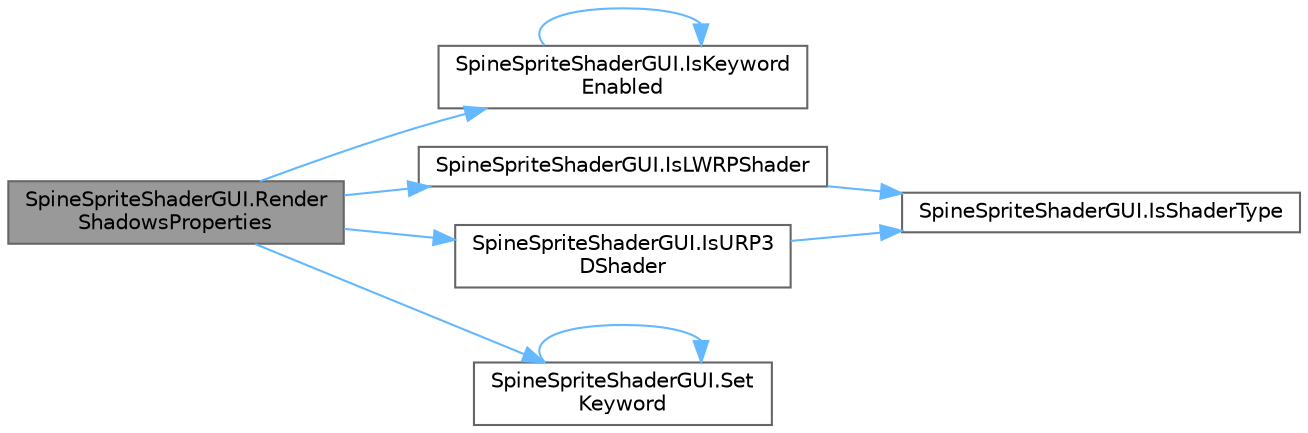 digraph "SpineSpriteShaderGUI.RenderShadowsProperties"
{
 // LATEX_PDF_SIZE
  bgcolor="transparent";
  edge [fontname=Helvetica,fontsize=10,labelfontname=Helvetica,labelfontsize=10];
  node [fontname=Helvetica,fontsize=10,shape=box,height=0.2,width=0.4];
  rankdir="LR";
  Node1 [id="Node000001",label="SpineSpriteShaderGUI.Render\lShadowsProperties",height=0.2,width=0.4,color="gray40", fillcolor="grey60", style="filled", fontcolor="black",tooltip=" "];
  Node1 -> Node2 [id="edge9_Node000001_Node000002",color="steelblue1",style="solid",tooltip=" "];
  Node2 [id="Node000002",label="SpineSpriteShaderGUI.IsKeyword\lEnabled",height=0.2,width=0.4,color="grey40", fillcolor="white", style="filled",URL="$class_spine_sprite_shader_g_u_i.html#a5b461cb09acd0100fcf9b7ae8780720e",tooltip=" "];
  Node2 -> Node2 [id="edge10_Node000002_Node000002",color="steelblue1",style="solid",tooltip=" "];
  Node1 -> Node3 [id="edge11_Node000001_Node000003",color="steelblue1",style="solid",tooltip=" "];
  Node3 [id="Node000003",label="SpineSpriteShaderGUI.IsLWRPShader",height=0.2,width=0.4,color="grey40", fillcolor="white", style="filled",URL="$class_spine_sprite_shader_g_u_i.html#a63513f6de872a43936a755a562a9b63d",tooltip=" "];
  Node3 -> Node4 [id="edge12_Node000003_Node000004",color="steelblue1",style="solid",tooltip=" "];
  Node4 [id="Node000004",label="SpineSpriteShaderGUI.IsShaderType",height=0.2,width=0.4,color="grey40", fillcolor="white", style="filled",URL="$class_spine_sprite_shader_g_u_i.html#acc33242ec4f2fdae410648a2347abfb4",tooltip=" "];
  Node1 -> Node5 [id="edge13_Node000001_Node000005",color="steelblue1",style="solid",tooltip=" "];
  Node5 [id="Node000005",label="SpineSpriteShaderGUI.IsURP3\lDShader",height=0.2,width=0.4,color="grey40", fillcolor="white", style="filled",URL="$class_spine_sprite_shader_g_u_i.html#afc42db207aeb352f9a26e49db5a29cad",tooltip=" "];
  Node5 -> Node4 [id="edge14_Node000005_Node000004",color="steelblue1",style="solid",tooltip=" "];
  Node1 -> Node6 [id="edge15_Node000001_Node000006",color="steelblue1",style="solid",tooltip=" "];
  Node6 [id="Node000006",label="SpineSpriteShaderGUI.Set\lKeyword",height=0.2,width=0.4,color="grey40", fillcolor="white", style="filled",URL="$class_spine_sprite_shader_g_u_i.html#a7e1134ea713042bb1685316583c03066",tooltip=" "];
  Node6 -> Node6 [id="edge16_Node000006_Node000006",color="steelblue1",style="solid",tooltip=" "];
}
